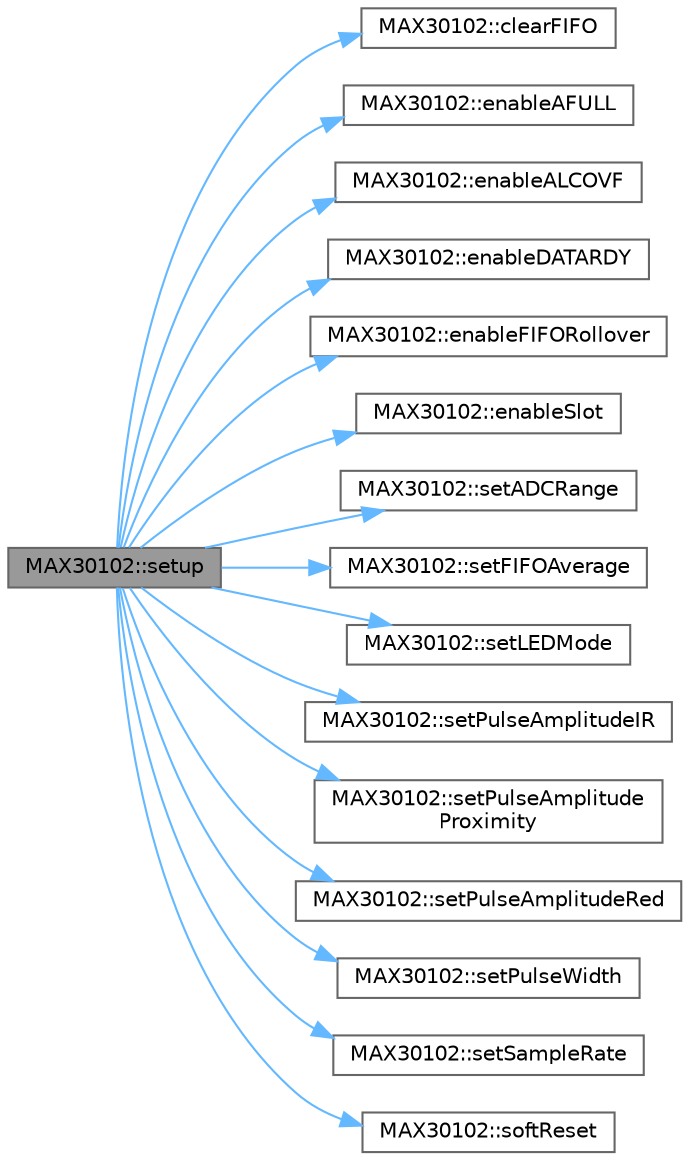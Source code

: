 digraph "MAX30102::setup"
{
 // LATEX_PDF_SIZE
  bgcolor="transparent";
  edge [fontname=Helvetica,fontsize=10,labelfontname=Helvetica,labelfontsize=10];
  node [fontname=Helvetica,fontsize=10,shape=box,height=0.2,width=0.4];
  rankdir="LR";
  Node1 [id="Node000001",label="MAX30102::setup",height=0.2,width=0.4,color="gray40", fillcolor="grey60", style="filled", fontcolor="black",tooltip=" "];
  Node1 -> Node2 [id="edge1_Node000001_Node000002",color="steelblue1",style="solid",tooltip=" "];
  Node2 [id="Node000002",label="MAX30102::clearFIFO",height=0.2,width=0.4,color="grey40", fillcolor="white", style="filled",URL="$classMAX30102.html#afbac1a581d2acb9aeb9dbe12b2d83b00",tooltip=" "];
  Node1 -> Node3 [id="edge2_Node000001_Node000003",color="steelblue1",style="solid",tooltip=" "];
  Node3 [id="Node000003",label="MAX30102::enableAFULL",height=0.2,width=0.4,color="grey40", fillcolor="white", style="filled",URL="$classMAX30102.html#a4d436e6c3874f03fc32ca1412fbd8dfb",tooltip=" "];
  Node1 -> Node4 [id="edge3_Node000001_Node000004",color="steelblue1",style="solid",tooltip=" "];
  Node4 [id="Node000004",label="MAX30102::enableALCOVF",height=0.2,width=0.4,color="grey40", fillcolor="white", style="filled",URL="$classMAX30102.html#ae5b452eb18fbe798c99f238f49f64fe9",tooltip=" "];
  Node1 -> Node5 [id="edge4_Node000001_Node000005",color="steelblue1",style="solid",tooltip=" "];
  Node5 [id="Node000005",label="MAX30102::enableDATARDY",height=0.2,width=0.4,color="grey40", fillcolor="white", style="filled",URL="$classMAX30102.html#a2e9b9a516572433c2dec4a304acb67f7",tooltip=" "];
  Node1 -> Node6 [id="edge5_Node000001_Node000006",color="steelblue1",style="solid",tooltip=" "];
  Node6 [id="Node000006",label="MAX30102::enableFIFORollover",height=0.2,width=0.4,color="grey40", fillcolor="white", style="filled",URL="$classMAX30102.html#a13354720f66fc1ec7d579bb3e765a96d",tooltip=" "];
  Node1 -> Node7 [id="edge6_Node000001_Node000007",color="steelblue1",style="solid",tooltip=" "];
  Node7 [id="Node000007",label="MAX30102::enableSlot",height=0.2,width=0.4,color="grey40", fillcolor="white", style="filled",URL="$classMAX30102.html#a34426debd59ef446363a7af352bdbd8e",tooltip=" "];
  Node1 -> Node8 [id="edge7_Node000001_Node000008",color="steelblue1",style="solid",tooltip=" "];
  Node8 [id="Node000008",label="MAX30102::setADCRange",height=0.2,width=0.4,color="grey40", fillcolor="white", style="filled",URL="$classMAX30102.html#ab936f8072cde5aaf5b0bd8b9ec9c0e2f",tooltip="Set the ADC Range."];
  Node1 -> Node9 [id="edge8_Node000001_Node000009",color="steelblue1",style="solid",tooltip=" "];
  Node9 [id="Node000009",label="MAX30102::setFIFOAverage",height=0.2,width=0.4,color="grey40", fillcolor="white", style="filled",URL="$classMAX30102.html#ae11f7b66a205c5e465668fa401427737",tooltip=" "];
  Node1 -> Node10 [id="edge9_Node000001_Node000010",color="steelblue1",style="solid",tooltip=" "];
  Node10 [id="Node000010",label="MAX30102::setLEDMode",height=0.2,width=0.4,color="grey40", fillcolor="white", style="filled",URL="$classMAX30102.html#a19cae8ee364f876cb34da812d5a657f2",tooltip="Put the MAX30102 into Operating Mode."];
  Node1 -> Node11 [id="edge10_Node000001_Node000011",color="steelblue1",style="solid",tooltip=" "];
  Node11 [id="Node000011",label="MAX30102::setPulseAmplitudeIR",height=0.2,width=0.4,color="grey40", fillcolor="white", style="filled",URL="$classMAX30102.html#a80aad8301d5ca50a72e72c02f9c824c9",tooltip=" "];
  Node1 -> Node12 [id="edge11_Node000001_Node000012",color="steelblue1",style="solid",tooltip=" "];
  Node12 [id="Node000012",label="MAX30102::setPulseAmplitude\lProximity",height=0.2,width=0.4,color="grey40", fillcolor="white", style="filled",URL="$classMAX30102.html#a2c3d0e2fb0ba82d0a2cbb4e5a5c2edd8",tooltip=" "];
  Node1 -> Node13 [id="edge12_Node000001_Node000013",color="steelblue1",style="solid",tooltip=" "];
  Node13 [id="Node000013",label="MAX30102::setPulseAmplitudeRed",height=0.2,width=0.4,color="grey40", fillcolor="white", style="filled",URL="$classMAX30102.html#a92936c050f8a49ba8da5bda2069dd1f6",tooltip=" "];
  Node1 -> Node14 [id="edge13_Node000001_Node000014",color="steelblue1",style="solid",tooltip=" "];
  Node14 [id="Node000014",label="MAX30102::setPulseWidth",height=0.2,width=0.4,color="grey40", fillcolor="white", style="filled",URL="$classMAX30102.html#aab527d480ff83e3059157bb793244644",tooltip=" "];
  Node1 -> Node15 [id="edge14_Node000001_Node000015",color="steelblue1",style="solid",tooltip=" "];
  Node15 [id="Node000015",label="MAX30102::setSampleRate",height=0.2,width=0.4,color="grey40", fillcolor="white", style="filled",URL="$classMAX30102.html#a78604b395ccf72fbd6366684aa99e646",tooltip=" "];
  Node1 -> Node16 [id="edge15_Node000001_Node000016",color="steelblue1",style="solid",tooltip=" "];
  Node16 [id="Node000016",label="MAX30102::softReset",height=0.2,width=0.4,color="grey40", fillcolor="white", style="filled",URL="$classMAX30102.html#ad78ce89aa47f2c6e1a3cf07a6966c2c9",tooltip="Wake the MAX30102 from Standby Mode."];
}
